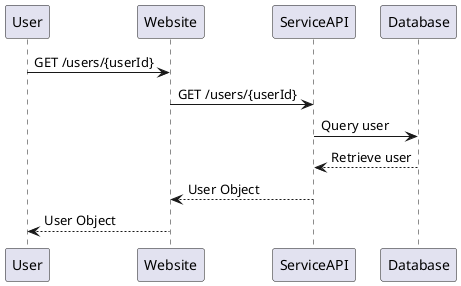 @startuml

User -> Website: GET /users/{userId}
Website -> ServiceAPI: GET /users/{userId}
ServiceAPI -> Database: Query user
Database --> ServiceAPI: Retrieve user
ServiceAPI --> Website: User Object
Website --> User: User Object

@enduml